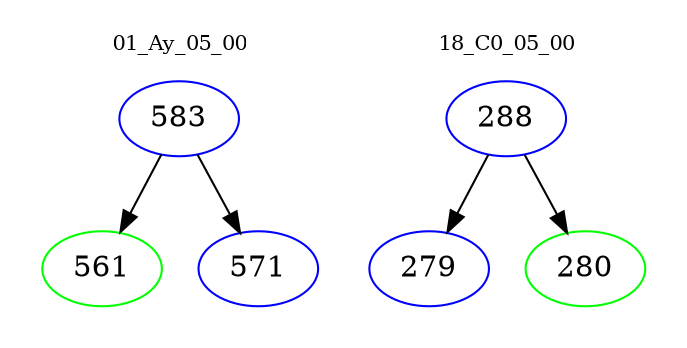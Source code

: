digraph{
subgraph cluster_0 {
color = white
label = "01_Ay_05_00";
fontsize=10;
T0_583 [label="583", color="blue"]
T0_583 -> T0_561 [color="black"]
T0_561 [label="561", color="green"]
T0_583 -> T0_571 [color="black"]
T0_571 [label="571", color="blue"]
}
subgraph cluster_1 {
color = white
label = "18_C0_05_00";
fontsize=10;
T1_288 [label="288", color="blue"]
T1_288 -> T1_279 [color="black"]
T1_279 [label="279", color="blue"]
T1_288 -> T1_280 [color="black"]
T1_280 [label="280", color="green"]
}
}
